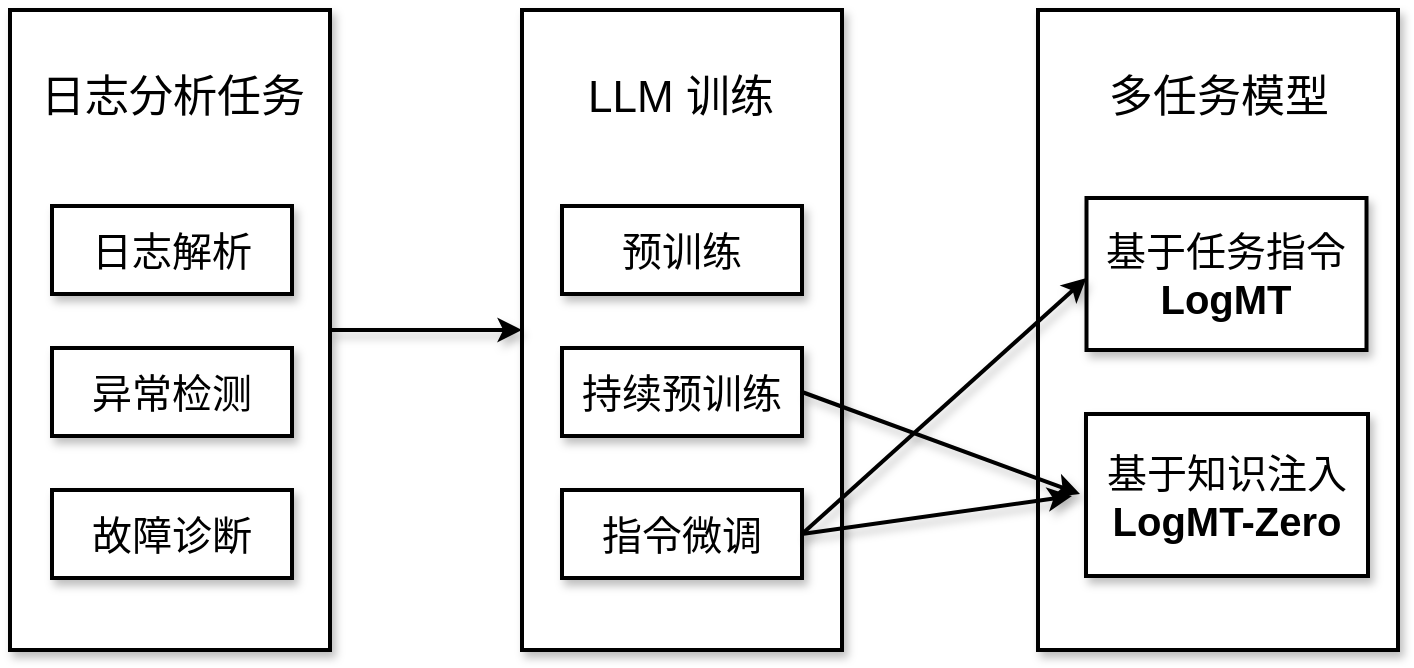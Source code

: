 <mxfile version="26.1.0">
  <diagram name="第 1 页" id="H5kva42kHXxaKJJULpxV">
    <mxGraphModel dx="1932" dy="1143" grid="0" gridSize="10" guides="1" tooltips="1" connect="1" arrows="1" fold="1" page="0" pageScale="1" pageWidth="827" pageHeight="1169" math="0" shadow="0">
      <root>
        <mxCell id="0" />
        <mxCell id="1" parent="0" />
        <mxCell id="QfqmfERdewMhbC5h7RYV-1" value="" style="rounded=0;whiteSpace=wrap;html=1;strokeWidth=2;shadow=1;arcSize=8;fontFamily=Helvetica;labelBorderColor=none;textShadow=0;" vertex="1" parent="1">
          <mxGeometry x="51" y="327" width="160" height="320" as="geometry" />
        </mxCell>
        <mxCell id="QfqmfERdewMhbC5h7RYV-2" value="&lt;font style=&quot;font-size: 22px;&quot;&gt;日志分析任务&lt;/font&gt;" style="text;html=1;align=center;verticalAlign=middle;whiteSpace=wrap;rounded=0;shadow=1;strokeWidth=2;fontFamily=Helvetica;labelBorderColor=none;textShadow=0;" vertex="1" parent="1">
          <mxGeometry x="51.5" y="356" width="161" height="30" as="geometry" />
        </mxCell>
        <mxCell id="QfqmfERdewMhbC5h7RYV-3" value="&lt;font style=&quot;font-size: 20px;&quot;&gt;&lt;font style=&quot;&quot;&gt;日志解&lt;/font&gt;&lt;font style=&quot;&quot;&gt;析&lt;/font&gt;&lt;/font&gt;" style="rounded=0;whiteSpace=wrap;html=1;strokeWidth=2;shadow=1;fontFamily=Helvetica;labelBorderColor=none;textShadow=0;" vertex="1" parent="1">
          <mxGeometry x="72" y="425" width="120" height="44" as="geometry" />
        </mxCell>
        <mxCell id="QfqmfERdewMhbC5h7RYV-4" value="&lt;font style=&quot;font-size: 20px;&quot;&gt;异常检测&lt;/font&gt;" style="rounded=0;whiteSpace=wrap;html=1;strokeWidth=2;shadow=1;fontFamily=Helvetica;labelBorderColor=none;textShadow=0;" vertex="1" parent="1">
          <mxGeometry x="72" y="496" width="120" height="44" as="geometry" />
        </mxCell>
        <mxCell id="QfqmfERdewMhbC5h7RYV-5" value="&lt;font style=&quot;font-size: 20px;&quot;&gt;故障诊断&lt;/font&gt;" style="rounded=0;whiteSpace=wrap;html=1;strokeWidth=2;shadow=1;fontFamily=Helvetica;labelBorderColor=none;textShadow=0;" vertex="1" parent="1">
          <mxGeometry x="72" y="567" width="120" height="44" as="geometry" />
        </mxCell>
        <mxCell id="QfqmfERdewMhbC5h7RYV-6" value="" style="rounded=0;whiteSpace=wrap;html=1;strokeWidth=2;shadow=1;arcSize=8;fontFamily=Helvetica;labelBorderColor=none;textShadow=0;" vertex="1" parent="1">
          <mxGeometry x="307" y="327" width="160" height="320" as="geometry" />
        </mxCell>
        <mxCell id="QfqmfERdewMhbC5h7RYV-7" value="&lt;font style=&quot;font-size: 22px;&quot;&gt;LLM 训练&lt;/font&gt;" style="text;html=1;align=center;verticalAlign=middle;whiteSpace=wrap;rounded=0;shadow=1;strokeWidth=2;fontFamily=Helvetica;labelBorderColor=none;textShadow=0;" vertex="1" parent="1">
          <mxGeometry x="306" y="356" width="161" height="30" as="geometry" />
        </mxCell>
        <mxCell id="QfqmfERdewMhbC5h7RYV-8" value="&lt;font style=&quot;font-size: 20px;&quot;&gt;预训练&lt;/font&gt;" style="rounded=0;whiteSpace=wrap;html=1;strokeWidth=2;shadow=1;fontFamily=Helvetica;labelBorderColor=none;textShadow=0;" vertex="1" parent="1">
          <mxGeometry x="327" y="425" width="120" height="44" as="geometry" />
        </mxCell>
        <mxCell id="QfqmfERdewMhbC5h7RYV-9" value="&lt;font style=&quot;font-size: 20px;&quot;&gt;持续预训练&lt;/font&gt;" style="rounded=0;whiteSpace=wrap;html=1;strokeWidth=2;shadow=1;fontFamily=Helvetica;labelBorderColor=none;textShadow=0;" vertex="1" parent="1">
          <mxGeometry x="327" y="496" width="120" height="44" as="geometry" />
        </mxCell>
        <mxCell id="QfqmfERdewMhbC5h7RYV-10" value="&lt;font style=&quot;font-size: 20px;&quot;&gt;指令微调&lt;/font&gt;" style="rounded=0;whiteSpace=wrap;html=1;strokeWidth=2;shadow=1;fontFamily=Helvetica;labelBorderColor=none;textShadow=0;" vertex="1" parent="1">
          <mxGeometry x="327" y="567" width="120" height="44" as="geometry" />
        </mxCell>
        <mxCell id="QfqmfERdewMhbC5h7RYV-12" value="" style="rounded=0;whiteSpace=wrap;html=1;strokeWidth=2;shadow=1;arcSize=8;fontFamily=Helvetica;labelBorderColor=none;textShadow=0;" vertex="1" parent="1">
          <mxGeometry x="565" y="327" width="180" height="320" as="geometry" />
        </mxCell>
        <mxCell id="QfqmfERdewMhbC5h7RYV-13" value="&lt;font style=&quot;font-size: 22px;&quot;&gt;多任务模型&lt;/font&gt;" style="text;html=1;align=center;verticalAlign=middle;whiteSpace=wrap;rounded=0;shadow=1;strokeWidth=2;fontFamily=Helvetica;labelBorderColor=none;textShadow=0;" vertex="1" parent="1">
          <mxGeometry x="574.5" y="356" width="161" height="30" as="geometry" />
        </mxCell>
        <mxCell id="QfqmfERdewMhbC5h7RYV-14" value="&lt;div&gt;&lt;span style=&quot;font-size: 20px;&quot;&gt;基于任务指令&lt;/span&gt;&lt;/div&gt;&lt;div&gt;&lt;b style=&quot;&quot;&gt;&lt;font style=&quot;font-size: 20px;&quot;&gt;LogMT&lt;/font&gt;&lt;/b&gt;&lt;/div&gt;" style="rounded=0;whiteSpace=wrap;html=1;strokeWidth=2;shadow=1;fontFamily=Helvetica;labelBorderColor=none;textShadow=0;" vertex="1" parent="1">
          <mxGeometry x="589.25" y="421" width="140" height="76" as="geometry" />
        </mxCell>
        <mxCell id="QfqmfERdewMhbC5h7RYV-16" value="&lt;div&gt;&lt;font style=&quot;font-size: 20px;&quot;&gt;基于知识注入&lt;br&gt;&lt;/font&gt;&lt;div&gt;&lt;div&gt;&lt;b style=&quot;&quot;&gt;&lt;font style=&quot;font-size: 20px;&quot;&gt;LogMT-Zero&lt;/font&gt;&lt;/b&gt;&lt;/div&gt;&lt;/div&gt;&lt;/div&gt;" style="rounded=0;whiteSpace=wrap;html=1;strokeWidth=2;shadow=1;fontFamily=Helvetica;labelBorderColor=none;textShadow=0;" vertex="1" parent="1">
          <mxGeometry x="589" y="529" width="141" height="81" as="geometry" />
        </mxCell>
        <mxCell id="QfqmfERdewMhbC5h7RYV-20" value="" style="endArrow=classic;html=1;rounded=0;strokeWidth=2;exitX=1;exitY=0.5;exitDx=0;exitDy=0;entryX=0;entryY=0.5;entryDx=0;entryDy=0;fontFamily=Helvetica;labelBorderColor=none;textShadow=0;shadow=1;" edge="1" parent="1" source="QfqmfERdewMhbC5h7RYV-1" target="QfqmfERdewMhbC5h7RYV-6">
          <mxGeometry width="50" height="50" relative="1" as="geometry">
            <mxPoint x="368" y="688" as="sourcePoint" />
            <mxPoint x="437" y="688" as="targetPoint" />
          </mxGeometry>
        </mxCell>
        <mxCell id="QfqmfERdewMhbC5h7RYV-21" value="" style="endArrow=classic;html=1;rounded=0;strokeWidth=2;exitX=1;exitY=0.5;exitDx=0;exitDy=0;entryX=0;entryY=0.5;entryDx=0;entryDy=0;fontFamily=Helvetica;labelBorderColor=none;textShadow=0;shadow=1;" edge="1" parent="1" source="QfqmfERdewMhbC5h7RYV-10">
          <mxGeometry width="50" height="50" relative="1" as="geometry">
            <mxPoint x="493.25" y="461" as="sourcePoint" />
            <mxPoint x="589.25" y="461" as="targetPoint" />
          </mxGeometry>
        </mxCell>
        <mxCell id="QfqmfERdewMhbC5h7RYV-22" value="" style="endArrow=classic;html=1;rounded=0;strokeWidth=2;exitX=1;exitY=0.5;exitDx=0;exitDy=0;entryX=0;entryY=0.5;entryDx=0;entryDy=0;fontFamily=Helvetica;labelBorderColor=none;textShadow=0;shadow=1;" edge="1" parent="1" source="QfqmfERdewMhbC5h7RYV-9">
          <mxGeometry width="50" height="50" relative="1" as="geometry">
            <mxPoint x="490" y="569" as="sourcePoint" />
            <mxPoint x="586" y="569" as="targetPoint" />
          </mxGeometry>
        </mxCell>
        <mxCell id="QfqmfERdewMhbC5h7RYV-23" value="" style="endArrow=classic;html=1;rounded=0;strokeWidth=2;exitX=1;exitY=0.5;exitDx=0;exitDy=0;fontFamily=Helvetica;labelBorderColor=none;textShadow=0;shadow=1;" edge="1" parent="1" source="QfqmfERdewMhbC5h7RYV-10">
          <mxGeometry width="50" height="50" relative="1" as="geometry">
            <mxPoint x="457" y="528" as="sourcePoint" />
            <mxPoint x="582" y="570" as="targetPoint" />
          </mxGeometry>
        </mxCell>
      </root>
    </mxGraphModel>
  </diagram>
</mxfile>
